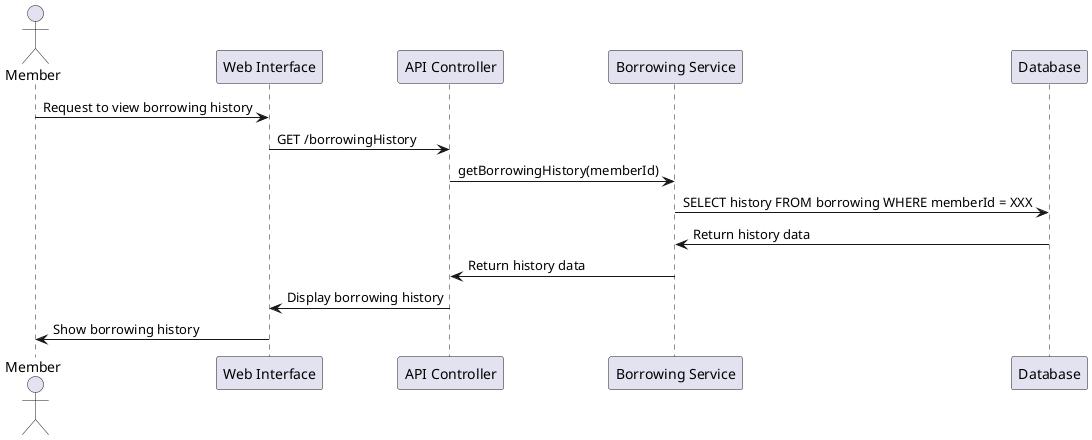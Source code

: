 @startuml

actor Member
participant "Web Interface" as UI
participant "API Controller" as Controller
participant "Borrowing Service" as Service
participant "Database" as DB

Member -> UI : Request to view borrowing history
UI -> Controller : GET /borrowingHistory
Controller -> Service : getBorrowingHistory(memberId)
Service -> DB : SELECT history FROM borrowing WHERE memberId = XXX
DB -> Service : Return history data
Service -> Controller : Return history data
Controller -> UI : Display borrowing history
UI -> Member : Show borrowing history

@enduml
